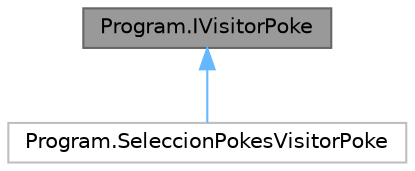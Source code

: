 digraph "Program.IVisitorPoke"
{
 // LATEX_PDF_SIZE
  bgcolor="transparent";
  edge [fontname=Helvetica,fontsize=10,labelfontname=Helvetica,labelfontsize=10];
  node [fontname=Helvetica,fontsize=10,shape=box,height=0.2,width=0.4];
  Node1 [id="Node000001",label="Program.IVisitorPoke",height=0.2,width=0.4,color="gray40", fillcolor="grey60", style="filled", fontcolor="black",tooltip=" "];
  Node1 -> Node2 [id="edge2_Node000001_Node000002",dir="back",color="steelblue1",style="solid",tooltip=" "];
  Node2 [id="Node000002",label="Program.SeleccionPokesVisitorPoke",height=0.2,width=0.4,color="grey75", fillcolor="white", style="filled",URL="$class_program_1_1_seleccion_pokes_visitor_poke.html",tooltip=" "];
}
